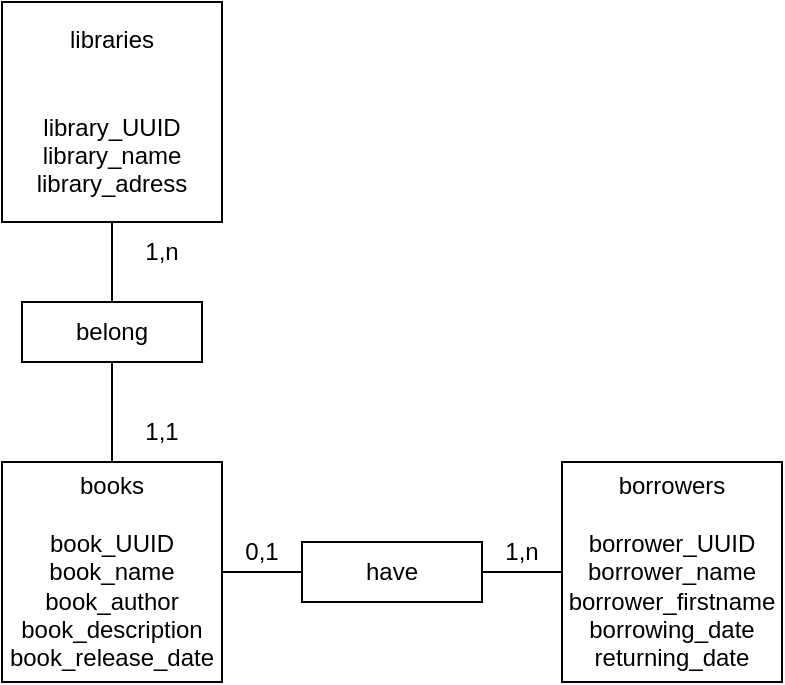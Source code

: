 <mxfile version="24.8.4">
  <diagram name="Page-1" id="GP84C7Qsov-woQW6FXUv">
    <mxGraphModel dx="984" dy="635" grid="1" gridSize="10" guides="1" tooltips="1" connect="1" arrows="1" fold="1" page="1" pageScale="1" pageWidth="827" pageHeight="1169" math="0" shadow="0">
      <root>
        <mxCell id="0" />
        <mxCell id="1" parent="0" />
        <mxCell id="W1nc_Bievgn2wIqN-AI9-1" value="&lt;div&gt;books&lt;/div&gt;&lt;div&gt;&lt;br&gt;&lt;/div&gt;&lt;div&gt;book_UUID&lt;/div&gt;&lt;div&gt;book_name&lt;/div&gt;&lt;div&gt;book_author&lt;/div&gt;&lt;div&gt;book_description&lt;/div&gt;&lt;div&gt;book_release_date&lt;br&gt;&lt;/div&gt;" style="whiteSpace=wrap;html=1;aspect=fixed;" vertex="1" parent="1">
          <mxGeometry x="340" y="310" width="110" height="110" as="geometry" />
        </mxCell>
        <mxCell id="W1nc_Bievgn2wIqN-AI9-2" value="&lt;div&gt;libraries&lt;/div&gt;&lt;div&gt;&lt;br&gt;&lt;/div&gt;&lt;div&gt;&lt;br&gt;&lt;/div&gt;&lt;div&gt;library_UUID&lt;/div&gt;&lt;div&gt;library_name&lt;/div&gt;&lt;div&gt;library_adress&lt;br&gt;&lt;/div&gt;" style="whiteSpace=wrap;html=1;aspect=fixed;" vertex="1" parent="1">
          <mxGeometry x="340" y="80" width="110" height="110" as="geometry" />
        </mxCell>
        <mxCell id="W1nc_Bievgn2wIqN-AI9-3" value="&lt;div&gt;borrowers&lt;/div&gt;&lt;div&gt;&lt;br&gt;&lt;/div&gt;&lt;div&gt;borrower_UUID&lt;/div&gt;&lt;div&gt;borrower_name&lt;/div&gt;&lt;div&gt;borrower_firstname&lt;/div&gt;&lt;div&gt;borrowing_date&lt;/div&gt;&lt;div&gt;returning_date&lt;br&gt;&lt;/div&gt;" style="whiteSpace=wrap;html=1;aspect=fixed;" vertex="1" parent="1">
          <mxGeometry x="620" y="310" width="110" height="110" as="geometry" />
        </mxCell>
        <mxCell id="W1nc_Bievgn2wIqN-AI9-5" value="belong" style="rounded=0;whiteSpace=wrap;html=1;" vertex="1" parent="1">
          <mxGeometry x="350" y="230" width="90" height="30" as="geometry" />
        </mxCell>
        <mxCell id="W1nc_Bievgn2wIqN-AI9-6" value="have" style="rounded=0;whiteSpace=wrap;html=1;" vertex="1" parent="1">
          <mxGeometry x="490" y="350" width="90" height="30" as="geometry" />
        </mxCell>
        <mxCell id="W1nc_Bievgn2wIqN-AI9-7" value="" style="endArrow=none;html=1;rounded=0;entryX=0.5;entryY=1;entryDx=0;entryDy=0;exitX=0.5;exitY=0;exitDx=0;exitDy=0;" edge="1" parent="1" source="W1nc_Bievgn2wIqN-AI9-5" target="W1nc_Bievgn2wIqN-AI9-2">
          <mxGeometry width="50" height="50" relative="1" as="geometry">
            <mxPoint x="395" y="310" as="sourcePoint" />
            <mxPoint x="440" y="310" as="targetPoint" />
          </mxGeometry>
        </mxCell>
        <mxCell id="W1nc_Bievgn2wIqN-AI9-11" value="" style="endArrow=none;html=1;rounded=0;entryX=0.5;entryY=0;entryDx=0;entryDy=0;exitX=0.5;exitY=1;exitDx=0;exitDy=0;" edge="1" parent="1" source="W1nc_Bievgn2wIqN-AI9-5" target="W1nc_Bievgn2wIqN-AI9-1">
          <mxGeometry width="50" height="50" relative="1" as="geometry">
            <mxPoint x="405" y="240" as="sourcePoint" />
            <mxPoint x="405" y="200" as="targetPoint" />
          </mxGeometry>
        </mxCell>
        <mxCell id="W1nc_Bievgn2wIqN-AI9-12" value="" style="endArrow=none;html=1;rounded=0;entryX=1;entryY=0.5;entryDx=0;entryDy=0;exitX=0;exitY=0.5;exitDx=0;exitDy=0;" edge="1" parent="1" source="W1nc_Bievgn2wIqN-AI9-6" target="W1nc_Bievgn2wIqN-AI9-1">
          <mxGeometry width="50" height="50" relative="1" as="geometry">
            <mxPoint x="470" y="350" as="sourcePoint" />
            <mxPoint x="470" y="400" as="targetPoint" />
          </mxGeometry>
        </mxCell>
        <mxCell id="W1nc_Bievgn2wIqN-AI9-13" value="" style="endArrow=none;html=1;rounded=0;exitX=0;exitY=0.5;exitDx=0;exitDy=0;" edge="1" parent="1" source="W1nc_Bievgn2wIqN-AI9-3">
          <mxGeometry width="50" height="50" relative="1" as="geometry">
            <mxPoint x="500" y="375" as="sourcePoint" />
            <mxPoint x="580" y="365" as="targetPoint" />
          </mxGeometry>
        </mxCell>
        <mxCell id="W1nc_Bievgn2wIqN-AI9-14" value="1,n" style="text;strokeColor=none;align=center;fillColor=none;html=1;verticalAlign=middle;whiteSpace=wrap;rounded=0;" vertex="1" parent="1">
          <mxGeometry x="390" y="190" width="60" height="30" as="geometry" />
        </mxCell>
        <mxCell id="W1nc_Bievgn2wIqN-AI9-15" value="1,1" style="text;strokeColor=none;align=center;fillColor=none;html=1;verticalAlign=middle;whiteSpace=wrap;rounded=0;" vertex="1" parent="1">
          <mxGeometry x="390" y="280" width="60" height="30" as="geometry" />
        </mxCell>
        <mxCell id="W1nc_Bievgn2wIqN-AI9-16" value="0,1" style="text;strokeColor=none;align=center;fillColor=none;html=1;verticalAlign=middle;whiteSpace=wrap;rounded=0;" vertex="1" parent="1">
          <mxGeometry x="440" y="340" width="60" height="30" as="geometry" />
        </mxCell>
        <mxCell id="W1nc_Bievgn2wIqN-AI9-17" value="1,n" style="text;strokeColor=none;align=center;fillColor=none;html=1;verticalAlign=middle;whiteSpace=wrap;rounded=0;" vertex="1" parent="1">
          <mxGeometry x="570" y="340" width="60" height="30" as="geometry" />
        </mxCell>
      </root>
    </mxGraphModel>
  </diagram>
</mxfile>
